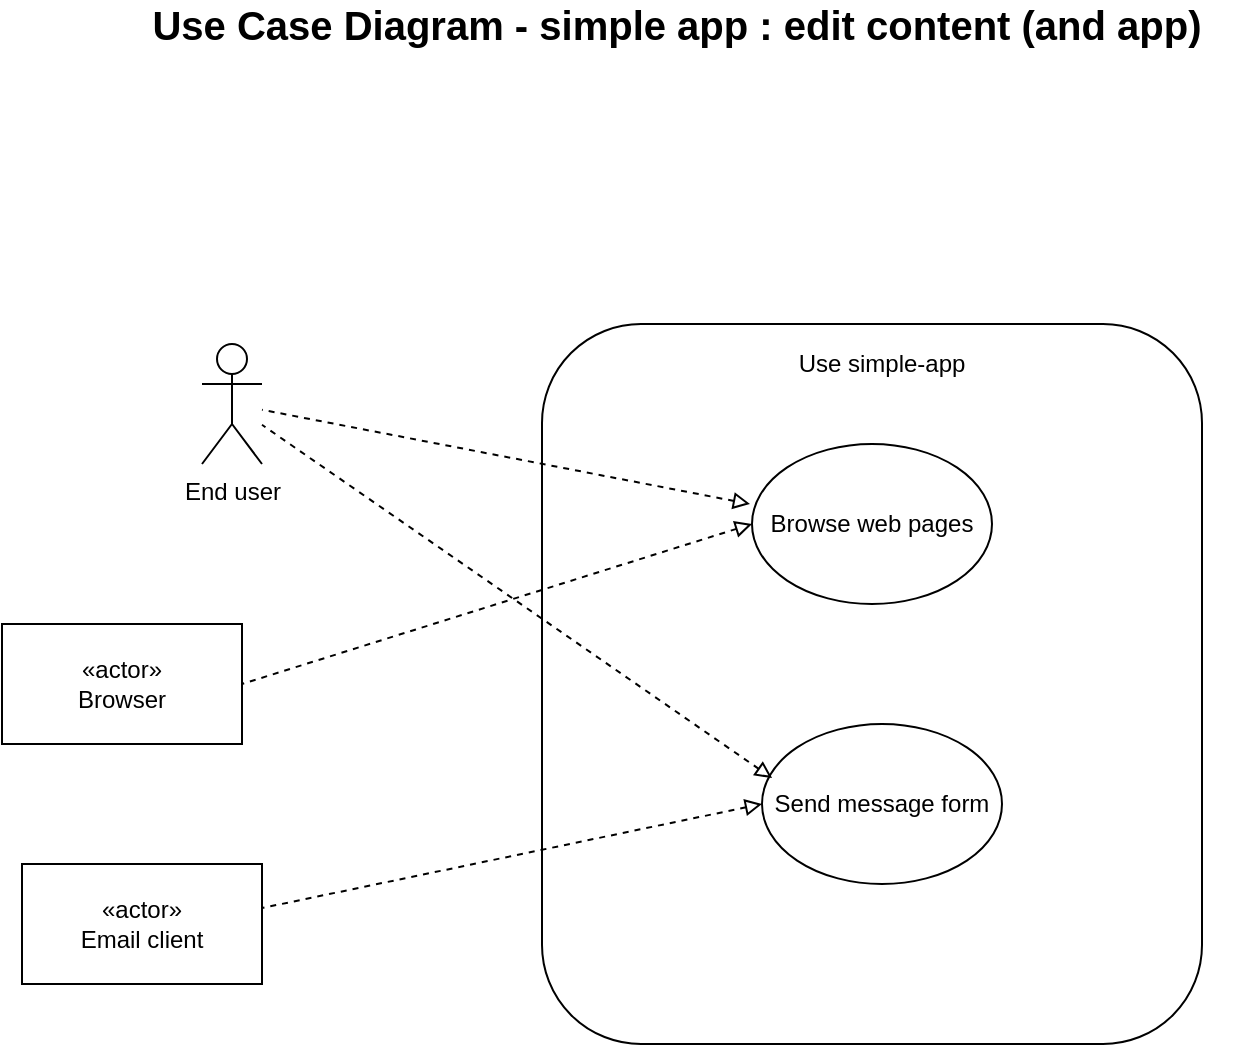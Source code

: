 <mxfile version="12.9.14" type="google"><diagram id="cpvimrTGd2H6IUNWrMBu" name="Page-1"><mxGraphModel dx="1239" dy="766" grid="1" gridSize="10" guides="1" tooltips="1" connect="1" arrows="1" fold="1" page="1" pageScale="1" pageWidth="827" pageHeight="1169" math="0" shadow="0"><root><mxCell id="0"/><mxCell id="1" parent="0"/><mxCell id="dpqHK9en1lOp_nEywDLZ-51" value="" style="rounded=1;whiteSpace=wrap;html=1;" parent="1" vertex="1"><mxGeometry x="370" y="190" width="330" height="360" as="geometry"/></mxCell><mxCell id="dpqHK9en1lOp_nEywDLZ-52" value="Use simple-app" style="text;html=1;strokeColor=none;fillColor=none;align=center;verticalAlign=middle;whiteSpace=wrap;rounded=0;" parent="1" vertex="1"><mxGeometry x="450" y="200" width="180" height="20" as="geometry"/></mxCell><mxCell id="dpqHK9en1lOp_nEywDLZ-53" value="Browse web pages" style="ellipse;whiteSpace=wrap;html=1;" parent="1" vertex="1"><mxGeometry x="475" y="250" width="120" height="80" as="geometry"/></mxCell><mxCell id="dpqHK9en1lOp_nEywDLZ-54" value="End user" style="shape=umlActor;verticalLabelPosition=bottom;labelBackgroundColor=#ffffff;verticalAlign=top;html=1;outlineConnect=0;" parent="1" vertex="1"><mxGeometry x="200" y="200" width="30" height="60" as="geometry"/></mxCell><mxCell id="dpqHK9en1lOp_nEywDLZ-55" value="«actor»&lt;br&gt;Browser" style="rounded=0;whiteSpace=wrap;html=1;" parent="1" vertex="1"><mxGeometry x="100" y="340" width="120" height="60" as="geometry"/></mxCell><mxCell id="dpqHK9en1lOp_nEywDLZ-56" value="" style="endArrow=none;dashed=1;html=1;endFill=0;startArrow=block;startFill=0;" parent="1" target="dpqHK9en1lOp_nEywDLZ-54" edge="1"><mxGeometry width="50" height="50" relative="1" as="geometry"><mxPoint x="474" y="280" as="sourcePoint"/><mxPoint x="-45" y="390" as="targetPoint"/></mxGeometry></mxCell><mxCell id="dpqHK9en1lOp_nEywDLZ-57" value="" style="endArrow=none;dashed=1;html=1;entryX=1;entryY=0.5;entryDx=0;entryDy=0;exitX=0;exitY=0.5;exitDx=0;exitDy=0;endFill=0;startArrow=block;startFill=0;" parent="1" source="dpqHK9en1lOp_nEywDLZ-53" target="dpqHK9en1lOp_nEywDLZ-55" edge="1"><mxGeometry width="50" height="50" relative="1" as="geometry"><mxPoint x="-310.0" y="420" as="sourcePoint"/><mxPoint x="-35" y="400" as="targetPoint"/></mxGeometry></mxCell><mxCell id="OvLei4fj0SvabnM2tm5U-1" value="&lt;b&gt;&lt;font style=&quot;font-size: 20px&quot;&gt;Use Case Diagram - simple app : edit content (and app)&lt;br&gt;&lt;/font&gt;&lt;/b&gt;" style="text;html=1;strokeColor=none;fillColor=none;align=center;verticalAlign=middle;whiteSpace=wrap;rounded=0;" vertex="1" parent="1"><mxGeometry x="155" y="30" width="565" height="20" as="geometry"/></mxCell><mxCell id="OvLei4fj0SvabnM2tm5U-2" value="Send message form" style="ellipse;whiteSpace=wrap;html=1;" vertex="1" parent="1"><mxGeometry x="480" y="390" width="120" height="80" as="geometry"/></mxCell><mxCell id="OvLei4fj0SvabnM2tm5U-3" value="«actor»&lt;br&gt;Email client" style="rounded=0;whiteSpace=wrap;html=1;" vertex="1" parent="1"><mxGeometry x="110" y="460" width="120" height="60" as="geometry"/></mxCell><mxCell id="OvLei4fj0SvabnM2tm5U-4" value="" style="endArrow=none;dashed=1;html=1;entryX=1;entryY=0.367;entryDx=0;entryDy=0;exitX=0;exitY=0.5;exitDx=0;exitDy=0;endFill=0;startArrow=block;startFill=0;entryPerimeter=0;" edge="1" parent="1" source="OvLei4fj0SvabnM2tm5U-2" target="OvLei4fj0SvabnM2tm5U-3"><mxGeometry width="50" height="50" relative="1" as="geometry"><mxPoint x="485" y="300" as="sourcePoint"/><mxPoint x="230" y="410" as="targetPoint"/></mxGeometry></mxCell><mxCell id="OvLei4fj0SvabnM2tm5U-5" value="" style="endArrow=none;dashed=1;html=1;endFill=0;startArrow=block;startFill=0;exitX=0.042;exitY=0.338;exitDx=0;exitDy=0;exitPerimeter=0;" edge="1" parent="1" source="OvLei4fj0SvabnM2tm5U-2" target="dpqHK9en1lOp_nEywDLZ-54"><mxGeometry width="50" height="50" relative="1" as="geometry"><mxPoint x="484" y="287" as="sourcePoint"/><mxPoint x="240" y="242.722" as="targetPoint"/></mxGeometry></mxCell></root></mxGraphModel></diagram></mxfile>